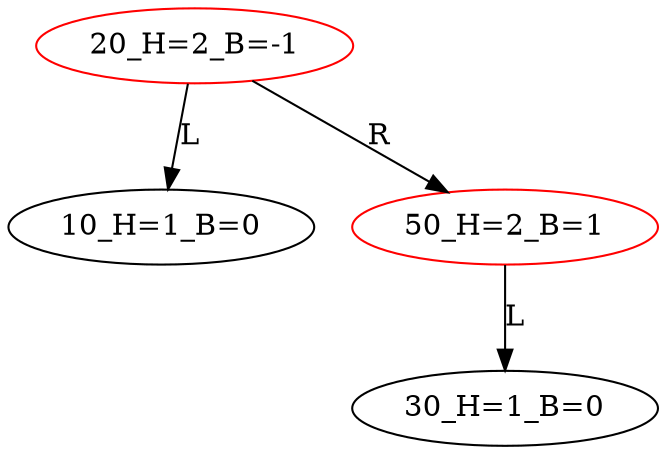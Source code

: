 digraph BiTreeBiTreeInsert {
"20_H=2_B=-1" -> {"10_H=1_B=0"} [label="L"]
"20_H=2_B=-1" -> {"50_H=2_B=1"} [label="R"]
"50_H=2_B=1" -> {"30_H=1_B=0"} [label="L"]
"20_H=2_B=-1" [color=red]
"10_H=1_B=0"
"50_H=2_B=1" [color=red]
"30_H=1_B=0"
}
